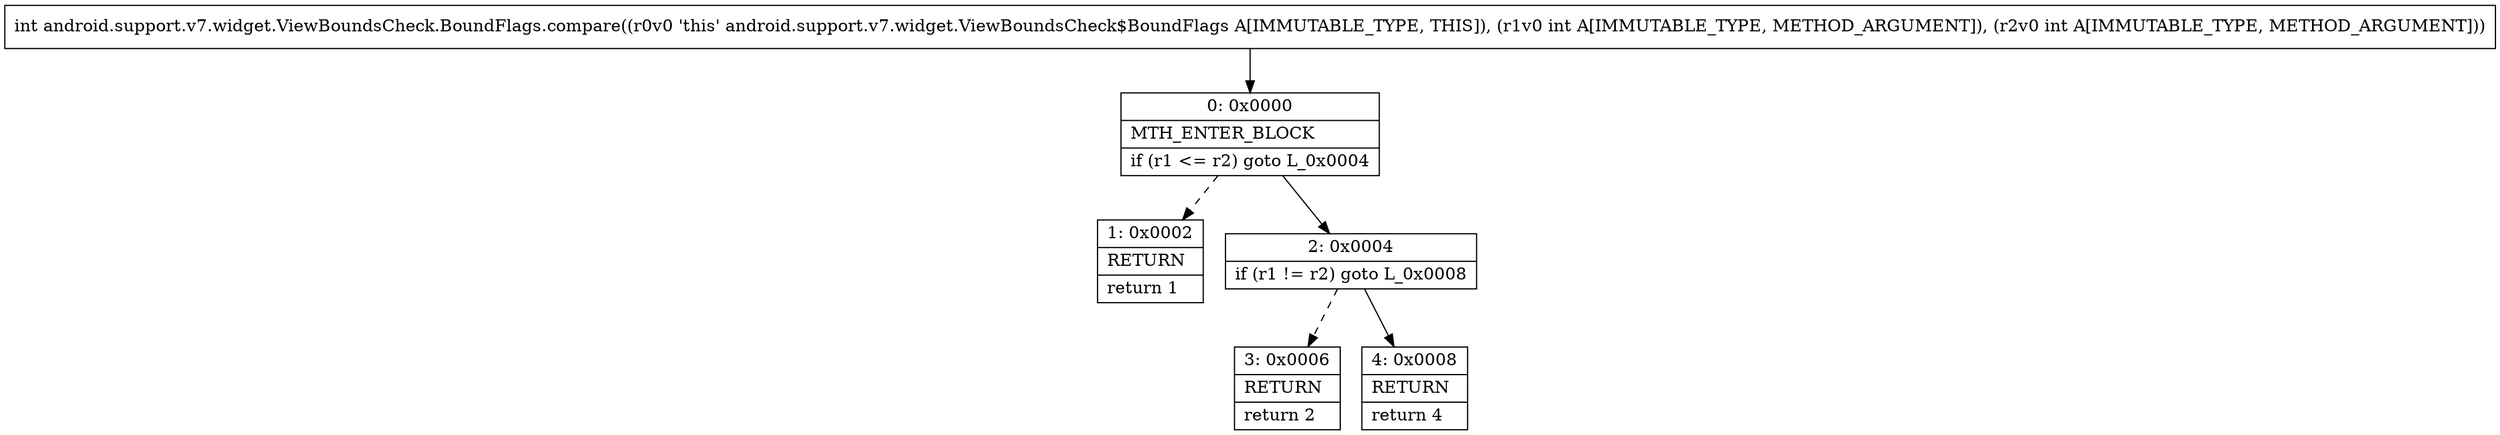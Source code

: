 digraph "CFG forandroid.support.v7.widget.ViewBoundsCheck.BoundFlags.compare(II)I" {
Node_0 [shape=record,label="{0\:\ 0x0000|MTH_ENTER_BLOCK\l|if (r1 \<= r2) goto L_0x0004\l}"];
Node_1 [shape=record,label="{1\:\ 0x0002|RETURN\l|return 1\l}"];
Node_2 [shape=record,label="{2\:\ 0x0004|if (r1 != r2) goto L_0x0008\l}"];
Node_3 [shape=record,label="{3\:\ 0x0006|RETURN\l|return 2\l}"];
Node_4 [shape=record,label="{4\:\ 0x0008|RETURN\l|return 4\l}"];
MethodNode[shape=record,label="{int android.support.v7.widget.ViewBoundsCheck.BoundFlags.compare((r0v0 'this' android.support.v7.widget.ViewBoundsCheck$BoundFlags A[IMMUTABLE_TYPE, THIS]), (r1v0 int A[IMMUTABLE_TYPE, METHOD_ARGUMENT]), (r2v0 int A[IMMUTABLE_TYPE, METHOD_ARGUMENT])) }"];
MethodNode -> Node_0;
Node_0 -> Node_1[style=dashed];
Node_0 -> Node_2;
Node_2 -> Node_3[style=dashed];
Node_2 -> Node_4;
}

